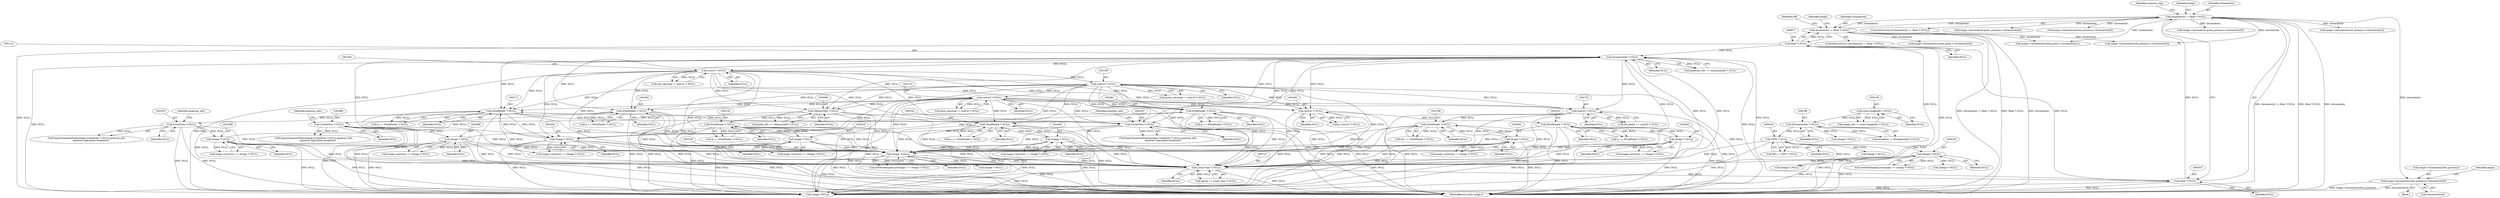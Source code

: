 digraph "0_ImageMagick_2bb6941a2d557f26a2f2049ade466e118eeaab91@array" {
"1000962" [label="(Call,image->chromaticity.blue_primary.x=chromaticity[4])"];
"1000912" [label="(Call,chromaticity != (float *) NULL)"];
"1000874" [label="(Call,chromaticity != (float *) NULL)"];
"1000876" [label="(Call,(float *) NULL)"];
"1000736" [label="(Call,(const char *) NULL)"];
"1002341" [label="(Call,(PixelPacket *) NULL)"];
"1002460" [label="(Call,(Image *) NULL)"];
"1001121" [label="(Call,(QuantumInfo *) NULL)"];
"1000914" [label="(Call,(float *) NULL)"];
"1001362" [label="(Call,(uint16 *) NULL)"];
"1001373" [label="(Call,(uint16 *) NULL)"];
"1001368" [label="(Call,(uint16 *) NULL)"];
"1001861" [label="(Call,(PixelPacket *) NULL)"];
"1001888" [label="(Call,(Image *) NULL)"];
"1001869" [label="(Call,(CacheView *) NULL)"];
"1002087" [label="(Call,(Image *) NULL)"];
"1002068" [label="(Call,(CacheView *) NULL)"];
"1002060" [label="(Call,(PixelPacket *) NULL)"];
"1003000" [label="(Call,(Image *) NULL)"];
"1002797" [label="(Call,(PixelPacket *) NULL)"];
"1002732" [label="(Call,(uint32 *) NULL)"];
"1003079" [label="(Call,(MemoryInfo *) NULL)"];
"1002639" [label="(Call,(Image *) NULL)"];
"1002522" [label="(Call,(PixelPacket *) NULL)"];
"1002489" [label="(Call,(uint32 *) NULL)"];
"1003149" [label="(Call,(PixelPacket *) NULL)"];
"1003228" [label="(Call,(Image *) NULL)"];
"1000317" [label="(Call,(Image *) NULL)"];
"1000243" [label="(Call,(TIFF *) NULL)"];
"1000185" [label="(Call,(ExceptionInfo *) NULL)"];
"1000158" [label="(Call,(const ImageInfo *) NULL)"];
"1003337" [label="(Call,(Image *) NULL)"];
"1002170" [label="(Call,(PixelPacket *) NULL)"];
"1002265" [label="(Call,(Image *) NULL)"];
"1002246" [label="(Call,(CacheView *) NULL)"];
"1000736" [label="(Call,(const char *) NULL)"];
"1003149" [label="(Call,(PixelPacket *) NULL)"];
"1002996" [label="(Call,image->previous == (Image *) NULL)"];
"1000912" [label="(Call,chromaticity != (float *) NULL)"];
"1002071" [label="(Identifier,quantum_info)"];
"1000905" [label="(Identifier,tiff)"];
"1003077" [label="(Call,pixel_info == (MemoryInfo *) NULL)"];
"1002168" [label="(Call,q == (PixelPacket *) NULL)"];
"1002799" [label="(Identifier,NULL)"];
"1000929" [label="(Call,image->chromaticity.red_primary.y=chromaticity[1])"];
"1000963" [label="(Call,image->chromaticity.blue_primary.x)"];
"1001859" [label="(Call,q == (PixelPacket *) NULL)"];
"1000183" [label="(Call,exception != (ExceptionInfo *) NULL)"];
"1000873" [label="(ControlStructure,if (chromaticity != (float *) NULL))"];
"1001360" [label="(Call,red_colormap != (uint16 *) NULL)"];
"1003339" [label="(Identifier,NULL)"];
"1002730" [label="(Call,tile_pixels == (uint32 *) NULL)"];
"1002795" [label="(Call,tile == (PixelPacket *) NULL)"];
"1000891" [label="(Call,image->chromaticity.white_point.y=chromaticity[1])"];
"1002524" [label="(Identifier,NULL)"];
"1003081" [label="(Identifier,NULL)"];
"1000911" [label="(ControlStructure,if (chromaticity != (float *) NULL))"];
"1003000" [label="(Call,(Image *) NULL)"];
"1001861" [label="(Call,(PixelPacket *) NULL)"];
"1003346" [label="(Call,(Image *) NULL)"];
"1002462" [label="(Identifier,NULL)"];
"1002339" [label="(Call,q == (PixelPacket *) NULL)"];
"1000970" [label="(Call,chromaticity[4])"];
"1003400" [label="(Call,(Image *)NULL)"];
"1003079" [label="(Call,(MemoryInfo *) NULL)"];
"1002083" [label="(Call,image->previous == (Image *) NULL)"];
"1002460" [label="(Call,(Image *) NULL)"];
"1001368" [label="(Call,(uint16 *) NULL)"];
"1000187" [label="(Identifier,NULL)"];
"1000962" [label="(Call,image->chromaticity.blue_primary.x=chromaticity[4])"];
"1000876" [label="(Call,(float *) NULL)"];
"1003334" [label="(Call,GetNextImageInList(image) == (Image *) NULL)"];
"1001863" [label="(Identifier,NULL)"];
"1001366" [label="(Call,green_colormap != (uint16 *) NULL)"];
"1000951" [label="(Call,image->chromaticity.green_primary.y=chromaticity[3])"];
"1002341" [label="(Call,(PixelPacket *) NULL)"];
"1001888" [label="(Call,(Image *) NULL)"];
"1003147" [label="(Call,q == (PixelPacket *) NULL)"];
"1002456" [label="(Call,image->previous == (Image *) NULL)"];
"1002087" [label="(Call,(Image *) NULL)"];
"1000917" [label="(Block,)"];
"1000987" [label="(Identifier,compress_tag)"];
"1002170" [label="(Call,(PixelPacket *) NULL)"];
"1000916" [label="(Identifier,NULL)"];
"1000317" [label="(Call,(Image *) NULL)"];
"1001362" [label="(Call,(uint16 *) NULL)"];
"1002343" [label="(Identifier,NULL)"];
"1000252" [label="(Call,(Image *) NULL)"];
"1002089" [label="(Identifier,NULL)"];
"1002244" [label="(Call,ImportQuantumPixels(image,(CacheView *) NULL,quantum_info,\n              quantum_type,pixels,exception))"];
"1000156" [label="(Call,image_info != (const ImageInfo *) NULL)"];
"1000977" [label="(Identifier,image)"];
"1002489" [label="(Call,(uint32 *) NULL)"];
"1001123" [label="(Identifier,NULL)"];
"1002246" [label="(Call,(CacheView *) NULL)"];
"1003224" [label="(Call,image->previous == (Image *) NULL)"];
"1001867" [label="(Call,ImportQuantumPixels(image,(CacheView *) NULL,quantum_info,\n            quantum_type,pixels,exception))"];
"1001869" [label="(Call,(CacheView *) NULL)"];
"1000880" [label="(Call,image->chromaticity.white_point.x=chromaticity[0])"];
"1002641" [label="(Identifier,NULL)"];
"1000314" [label="(Call,GetNextImageInList(image) == (Image *) NULL)"];
"1001871" [label="(Identifier,NULL)"];
"1002249" [label="(Identifier,quantum_info)"];
"1002639" [label="(Call,(Image *) NULL)"];
"1003230" [label="(Identifier,NULL)"];
"1001872" [label="(Identifier,quantum_info)"];
"1002522" [label="(Call,(PixelPacket *) NULL)"];
"1002491" [label="(Identifier,NULL)"];
"1000307" [label="(Call,(Image *) NULL)"];
"1001884" [label="(Call,image->previous == (Image *) NULL)"];
"1000922" [label="(Identifier,image)"];
"1002062" [label="(Identifier,NULL)"];
"1000973" [label="(Call,image->chromaticity.blue_primary.y=chromaticity[5])"];
"1000913" [label="(Identifier,chromaticity)"];
"1002248" [label="(Identifier,NULL)"];
"1001364" [label="(Identifier,NULL)"];
"1002068" [label="(Call,(CacheView *) NULL)"];
"1002066" [label="(Call,ImportQuantumPixels(image,(CacheView *) NULL,quantum_info,\n            quantum_type,pixels,exception))"];
"1000245" [label="(Identifier,NULL)"];
"1000185" [label="(Call,(ExceptionInfo *) NULL)"];
"1001119" [label="(Call,quantum_info == (QuantumInfo *) NULL)"];
"1000328" [label="(Call,(Image *) NULL)"];
"1001121" [label="(Call,(QuantumInfo *) NULL)"];
"1000158" [label="(Call,(const ImageInfo *) NULL)"];
"1002635" [label="(Call,image->previous == (Image *) NULL)"];
"1003002" [label="(Identifier,NULL)"];
"1001371" [label="(Call,blue_colormap != (uint16 *) NULL)"];
"1002487" [label="(Call,p=(uint32 *) NULL)"];
"1002520" [label="(Call,q == (PixelPacket *) NULL)"];
"1002070" [label="(Identifier,NULL)"];
"1000160" [label="(Identifier,NULL)"];
"1002267" [label="(Identifier,NULL)"];
"1003406" [label="(MethodReturn,static Image *)"];
"1000878" [label="(Identifier,NULL)"];
"1002261" [label="(Call,image->previous == (Image *) NULL)"];
"1000241" [label="(Call,tiff == (TIFF *) NULL)"];
"1000884" [label="(Identifier,image)"];
"1001375" [label="(Identifier,NULL)"];
"1003151" [label="(Identifier,NULL)"];
"1000319" [label="(Identifier,NULL)"];
"1000215" [label="(Call,(Image *) NULL)"];
"1000738" [label="(Identifier,NULL)"];
"1002734" [label="(Identifier,NULL)"];
"1003337" [label="(Call,(Image *) NULL)"];
"1003228" [label="(Call,(Image *) NULL)"];
"1002732" [label="(Call,(uint32 *) NULL)"];
"1000940" [label="(Call,image->chromaticity.green_primary.x=chromaticity[2])"];
"1000243" [label="(Call,(TIFF *) NULL)"];
"1000918" [label="(Call,image->chromaticity.red_primary.x=chromaticity[0])"];
"1000874" [label="(Call,chromaticity != (float *) NULL)"];
"1002058" [label="(Call,q == (PixelPacket *) NULL)"];
"1000914" [label="(Call,(float *) NULL)"];
"1002265" [label="(Call,(Image *) NULL)"];
"1000734" [label="(Call,option == (const char *) NULL)"];
"1002172" [label="(Identifier,NULL)"];
"1001373" [label="(Call,(uint16 *) NULL)"];
"1002797" [label="(Call,(PixelPacket *) NULL)"];
"1001370" [label="(Identifier,NULL)"];
"1002060" [label="(Call,(PixelPacket *) NULL)"];
"1001890" [label="(Identifier,NULL)"];
"1000875" [label="(Identifier,chromaticity)"];
"1000962" -> "1000917"  [label="AST: "];
"1000962" -> "1000970"  [label="CFG: "];
"1000963" -> "1000962"  [label="AST: "];
"1000970" -> "1000962"  [label="AST: "];
"1000977" -> "1000962"  [label="CFG: "];
"1000962" -> "1003406"  [label="DDG: image->chromaticity.blue_primary.x"];
"1000962" -> "1003406"  [label="DDG: chromaticity[4]"];
"1000912" -> "1000962"  [label="DDG: chromaticity"];
"1000912" -> "1000911"  [label="AST: "];
"1000912" -> "1000914"  [label="CFG: "];
"1000913" -> "1000912"  [label="AST: "];
"1000914" -> "1000912"  [label="AST: "];
"1000922" -> "1000912"  [label="CFG: "];
"1000987" -> "1000912"  [label="CFG: "];
"1000912" -> "1003406"  [label="DDG: chromaticity != (float *) NULL"];
"1000912" -> "1003406"  [label="DDG: (float *) NULL"];
"1000912" -> "1003406"  [label="DDG: chromaticity"];
"1000912" -> "1000874"  [label="DDG: chromaticity"];
"1000912" -> "1000891"  [label="DDG: chromaticity"];
"1000874" -> "1000912"  [label="DDG: chromaticity"];
"1000914" -> "1000912"  [label="DDG: NULL"];
"1000912" -> "1000918"  [label="DDG: chromaticity"];
"1000912" -> "1000929"  [label="DDG: chromaticity"];
"1000912" -> "1000940"  [label="DDG: chromaticity"];
"1000912" -> "1000951"  [label="DDG: chromaticity"];
"1000912" -> "1000973"  [label="DDG: chromaticity"];
"1000874" -> "1000873"  [label="AST: "];
"1000874" -> "1000876"  [label="CFG: "];
"1000875" -> "1000874"  [label="AST: "];
"1000876" -> "1000874"  [label="AST: "];
"1000884" -> "1000874"  [label="CFG: "];
"1000905" -> "1000874"  [label="CFG: "];
"1000874" -> "1003406"  [label="DDG: chromaticity != (float *) NULL"];
"1000874" -> "1003406"  [label="DDG: (float *) NULL"];
"1000874" -> "1003406"  [label="DDG: chromaticity"];
"1000876" -> "1000874"  [label="DDG: NULL"];
"1000874" -> "1000880"  [label="DDG: chromaticity"];
"1000874" -> "1000891"  [label="DDG: chromaticity"];
"1000874" -> "1000918"  [label="DDG: chromaticity"];
"1000876" -> "1000878"  [label="CFG: "];
"1000877" -> "1000876"  [label="AST: "];
"1000878" -> "1000876"  [label="AST: "];
"1000876" -> "1003406"  [label="DDG: NULL"];
"1000736" -> "1000876"  [label="DDG: NULL"];
"1000876" -> "1000914"  [label="DDG: NULL"];
"1000876" -> "1001121"  [label="DDG: NULL"];
"1000876" -> "1003400"  [label="DDG: NULL"];
"1000736" -> "1000734"  [label="AST: "];
"1000736" -> "1000738"  [label="CFG: "];
"1000737" -> "1000736"  [label="AST: "];
"1000738" -> "1000736"  [label="AST: "];
"1000734" -> "1000736"  [label="CFG: "];
"1000736" -> "1003406"  [label="DDG: NULL"];
"1000736" -> "1000734"  [label="DDG: NULL"];
"1002341" -> "1000736"  [label="DDG: NULL"];
"1002460" -> "1000736"  [label="DDG: NULL"];
"1001861" -> "1000736"  [label="DDG: NULL"];
"1001121" -> "1000736"  [label="DDG: NULL"];
"1001888" -> "1000736"  [label="DDG: NULL"];
"1001869" -> "1000736"  [label="DDG: NULL"];
"1002087" -> "1000736"  [label="DDG: NULL"];
"1003000" -> "1000736"  [label="DDG: NULL"];
"1003079" -> "1000736"  [label="DDG: NULL"];
"1001368" -> "1000736"  [label="DDG: NULL"];
"1002639" -> "1000736"  [label="DDG: NULL"];
"1003149" -> "1000736"  [label="DDG: NULL"];
"1002060" -> "1000736"  [label="DDG: NULL"];
"1000317" -> "1000736"  [label="DDG: NULL"];
"1002522" -> "1000736"  [label="DDG: NULL"];
"1003337" -> "1000736"  [label="DDG: NULL"];
"1001362" -> "1000736"  [label="DDG: NULL"];
"1002170" -> "1000736"  [label="DDG: NULL"];
"1002265" -> "1000736"  [label="DDG: NULL"];
"1001373" -> "1000736"  [label="DDG: NULL"];
"1002732" -> "1000736"  [label="DDG: NULL"];
"1002797" -> "1000736"  [label="DDG: NULL"];
"1000243" -> "1000736"  [label="DDG: NULL"];
"1002246" -> "1000736"  [label="DDG: NULL"];
"1002068" -> "1000736"  [label="DDG: NULL"];
"1002489" -> "1000736"  [label="DDG: NULL"];
"1003228" -> "1000736"  [label="DDG: NULL"];
"1000736" -> "1000914"  [label="DDG: NULL"];
"1000736" -> "1001121"  [label="DDG: NULL"];
"1000736" -> "1003400"  [label="DDG: NULL"];
"1002341" -> "1002339"  [label="AST: "];
"1002341" -> "1002343"  [label="CFG: "];
"1002342" -> "1002341"  [label="AST: "];
"1002343" -> "1002341"  [label="AST: "];
"1002339" -> "1002341"  [label="CFG: "];
"1002341" -> "1003406"  [label="DDG: NULL"];
"1002341" -> "1002339"  [label="DDG: NULL"];
"1002460" -> "1002341"  [label="DDG: NULL"];
"1001121" -> "1002341"  [label="DDG: NULL"];
"1001362" -> "1002341"  [label="DDG: NULL"];
"1001373" -> "1002341"  [label="DDG: NULL"];
"1001368" -> "1002341"  [label="DDG: NULL"];
"1002341" -> "1002460"  [label="DDG: NULL"];
"1002341" -> "1003337"  [label="DDG: NULL"];
"1002341" -> "1003400"  [label="DDG: NULL"];
"1002460" -> "1002456"  [label="AST: "];
"1002460" -> "1002462"  [label="CFG: "];
"1002461" -> "1002460"  [label="AST: "];
"1002462" -> "1002460"  [label="AST: "];
"1002456" -> "1002460"  [label="CFG: "];
"1002460" -> "1003406"  [label="DDG: NULL"];
"1002460" -> "1002456"  [label="DDG: NULL"];
"1002460" -> "1003337"  [label="DDG: NULL"];
"1002460" -> "1003400"  [label="DDG: NULL"];
"1001121" -> "1001119"  [label="AST: "];
"1001121" -> "1001123"  [label="CFG: "];
"1001122" -> "1001121"  [label="AST: "];
"1001123" -> "1001121"  [label="AST: "];
"1001119" -> "1001121"  [label="CFG: "];
"1001121" -> "1003406"  [label="DDG: NULL"];
"1001121" -> "1001119"  [label="DDG: NULL"];
"1000914" -> "1001121"  [label="DDG: NULL"];
"1001121" -> "1001362"  [label="DDG: NULL"];
"1001121" -> "1001861"  [label="DDG: NULL"];
"1001121" -> "1002060"  [label="DDG: NULL"];
"1001121" -> "1002170"  [label="DDG: NULL"];
"1001121" -> "1002246"  [label="DDG: NULL"];
"1001121" -> "1002265"  [label="DDG: NULL"];
"1001121" -> "1002489"  [label="DDG: NULL"];
"1001121" -> "1002732"  [label="DDG: NULL"];
"1001121" -> "1003079"  [label="DDG: NULL"];
"1001121" -> "1003337"  [label="DDG: NULL"];
"1001121" -> "1003400"  [label="DDG: NULL"];
"1000914" -> "1000916"  [label="CFG: "];
"1000915" -> "1000914"  [label="AST: "];
"1000916" -> "1000914"  [label="AST: "];
"1000914" -> "1003406"  [label="DDG: NULL"];
"1000914" -> "1003400"  [label="DDG: NULL"];
"1001362" -> "1001360"  [label="AST: "];
"1001362" -> "1001364"  [label="CFG: "];
"1001363" -> "1001362"  [label="AST: "];
"1001364" -> "1001362"  [label="AST: "];
"1001360" -> "1001362"  [label="CFG: "];
"1001362" -> "1003406"  [label="DDG: NULL"];
"1001362" -> "1001360"  [label="DDG: NULL"];
"1001362" -> "1001368"  [label="DDG: NULL"];
"1001362" -> "1001861"  [label="DDG: NULL"];
"1001362" -> "1002060"  [label="DDG: NULL"];
"1001362" -> "1002170"  [label="DDG: NULL"];
"1001362" -> "1002246"  [label="DDG: NULL"];
"1001362" -> "1002265"  [label="DDG: NULL"];
"1001362" -> "1002489"  [label="DDG: NULL"];
"1001362" -> "1002732"  [label="DDG: NULL"];
"1001362" -> "1003079"  [label="DDG: NULL"];
"1001362" -> "1003337"  [label="DDG: NULL"];
"1001362" -> "1003400"  [label="DDG: NULL"];
"1001373" -> "1001371"  [label="AST: "];
"1001373" -> "1001375"  [label="CFG: "];
"1001374" -> "1001373"  [label="AST: "];
"1001375" -> "1001373"  [label="AST: "];
"1001371" -> "1001373"  [label="CFG: "];
"1001373" -> "1003406"  [label="DDG: NULL"];
"1001373" -> "1001371"  [label="DDG: NULL"];
"1001368" -> "1001373"  [label="DDG: NULL"];
"1001373" -> "1001861"  [label="DDG: NULL"];
"1001373" -> "1002060"  [label="DDG: NULL"];
"1001373" -> "1002170"  [label="DDG: NULL"];
"1001373" -> "1002246"  [label="DDG: NULL"];
"1001373" -> "1002265"  [label="DDG: NULL"];
"1001373" -> "1002489"  [label="DDG: NULL"];
"1001373" -> "1002732"  [label="DDG: NULL"];
"1001373" -> "1003079"  [label="DDG: NULL"];
"1001373" -> "1003337"  [label="DDG: NULL"];
"1001373" -> "1003400"  [label="DDG: NULL"];
"1001368" -> "1001366"  [label="AST: "];
"1001368" -> "1001370"  [label="CFG: "];
"1001369" -> "1001368"  [label="AST: "];
"1001370" -> "1001368"  [label="AST: "];
"1001366" -> "1001368"  [label="CFG: "];
"1001368" -> "1003406"  [label="DDG: NULL"];
"1001368" -> "1001366"  [label="DDG: NULL"];
"1001368" -> "1001861"  [label="DDG: NULL"];
"1001368" -> "1002060"  [label="DDG: NULL"];
"1001368" -> "1002170"  [label="DDG: NULL"];
"1001368" -> "1002246"  [label="DDG: NULL"];
"1001368" -> "1002265"  [label="DDG: NULL"];
"1001368" -> "1002489"  [label="DDG: NULL"];
"1001368" -> "1002732"  [label="DDG: NULL"];
"1001368" -> "1003079"  [label="DDG: NULL"];
"1001368" -> "1003337"  [label="DDG: NULL"];
"1001368" -> "1003400"  [label="DDG: NULL"];
"1001861" -> "1001859"  [label="AST: "];
"1001861" -> "1001863"  [label="CFG: "];
"1001862" -> "1001861"  [label="AST: "];
"1001863" -> "1001861"  [label="AST: "];
"1001859" -> "1001861"  [label="CFG: "];
"1001861" -> "1003406"  [label="DDG: NULL"];
"1001861" -> "1001859"  [label="DDG: NULL"];
"1001888" -> "1001861"  [label="DDG: NULL"];
"1001861" -> "1001869"  [label="DDG: NULL"];
"1001861" -> "1003337"  [label="DDG: NULL"];
"1001861" -> "1003400"  [label="DDG: NULL"];
"1001888" -> "1001884"  [label="AST: "];
"1001888" -> "1001890"  [label="CFG: "];
"1001889" -> "1001888"  [label="AST: "];
"1001890" -> "1001888"  [label="AST: "];
"1001884" -> "1001888"  [label="CFG: "];
"1001888" -> "1003406"  [label="DDG: NULL"];
"1001888" -> "1001884"  [label="DDG: NULL"];
"1001869" -> "1001888"  [label="DDG: NULL"];
"1001888" -> "1003337"  [label="DDG: NULL"];
"1001888" -> "1003400"  [label="DDG: NULL"];
"1001869" -> "1001867"  [label="AST: "];
"1001869" -> "1001871"  [label="CFG: "];
"1001870" -> "1001869"  [label="AST: "];
"1001871" -> "1001869"  [label="AST: "];
"1001872" -> "1001869"  [label="CFG: "];
"1001869" -> "1003406"  [label="DDG: NULL"];
"1001869" -> "1001867"  [label="DDG: NULL"];
"1001869" -> "1003337"  [label="DDG: NULL"];
"1001869" -> "1003400"  [label="DDG: NULL"];
"1002087" -> "1002083"  [label="AST: "];
"1002087" -> "1002089"  [label="CFG: "];
"1002088" -> "1002087"  [label="AST: "];
"1002089" -> "1002087"  [label="AST: "];
"1002083" -> "1002087"  [label="CFG: "];
"1002087" -> "1003406"  [label="DDG: NULL"];
"1002087" -> "1002060"  [label="DDG: NULL"];
"1002087" -> "1002083"  [label="DDG: NULL"];
"1002068" -> "1002087"  [label="DDG: NULL"];
"1002087" -> "1003337"  [label="DDG: NULL"];
"1002087" -> "1003400"  [label="DDG: NULL"];
"1002068" -> "1002066"  [label="AST: "];
"1002068" -> "1002070"  [label="CFG: "];
"1002069" -> "1002068"  [label="AST: "];
"1002070" -> "1002068"  [label="AST: "];
"1002071" -> "1002068"  [label="CFG: "];
"1002068" -> "1003406"  [label="DDG: NULL"];
"1002068" -> "1002066"  [label="DDG: NULL"];
"1002060" -> "1002068"  [label="DDG: NULL"];
"1002068" -> "1003337"  [label="DDG: NULL"];
"1002068" -> "1003400"  [label="DDG: NULL"];
"1002060" -> "1002058"  [label="AST: "];
"1002060" -> "1002062"  [label="CFG: "];
"1002061" -> "1002060"  [label="AST: "];
"1002062" -> "1002060"  [label="AST: "];
"1002058" -> "1002060"  [label="CFG: "];
"1002060" -> "1003406"  [label="DDG: NULL"];
"1002060" -> "1002058"  [label="DDG: NULL"];
"1002060" -> "1003337"  [label="DDG: NULL"];
"1002060" -> "1003400"  [label="DDG: NULL"];
"1003000" -> "1002996"  [label="AST: "];
"1003000" -> "1003002"  [label="CFG: "];
"1003001" -> "1003000"  [label="AST: "];
"1003002" -> "1003000"  [label="AST: "];
"1002996" -> "1003000"  [label="CFG: "];
"1003000" -> "1003406"  [label="DDG: NULL"];
"1003000" -> "1002797"  [label="DDG: NULL"];
"1003000" -> "1002996"  [label="DDG: NULL"];
"1002797" -> "1003000"  [label="DDG: NULL"];
"1003000" -> "1003337"  [label="DDG: NULL"];
"1003000" -> "1003400"  [label="DDG: NULL"];
"1002797" -> "1002795"  [label="AST: "];
"1002797" -> "1002799"  [label="CFG: "];
"1002798" -> "1002797"  [label="AST: "];
"1002799" -> "1002797"  [label="AST: "];
"1002795" -> "1002797"  [label="CFG: "];
"1002797" -> "1003406"  [label="DDG: NULL"];
"1002797" -> "1002795"  [label="DDG: NULL"];
"1002732" -> "1002797"  [label="DDG: NULL"];
"1002797" -> "1003337"  [label="DDG: NULL"];
"1002797" -> "1003400"  [label="DDG: NULL"];
"1002732" -> "1002730"  [label="AST: "];
"1002732" -> "1002734"  [label="CFG: "];
"1002733" -> "1002732"  [label="AST: "];
"1002734" -> "1002732"  [label="AST: "];
"1002730" -> "1002732"  [label="CFG: "];
"1002732" -> "1003406"  [label="DDG: NULL"];
"1002732" -> "1002730"  [label="DDG: NULL"];
"1002732" -> "1003337"  [label="DDG: NULL"];
"1002732" -> "1003400"  [label="DDG: NULL"];
"1003079" -> "1003077"  [label="AST: "];
"1003079" -> "1003081"  [label="CFG: "];
"1003080" -> "1003079"  [label="AST: "];
"1003081" -> "1003079"  [label="AST: "];
"1003077" -> "1003079"  [label="CFG: "];
"1003079" -> "1003406"  [label="DDG: NULL"];
"1003079" -> "1003077"  [label="DDG: NULL"];
"1003079" -> "1003149"  [label="DDG: NULL"];
"1003079" -> "1003337"  [label="DDG: NULL"];
"1003079" -> "1003400"  [label="DDG: NULL"];
"1002639" -> "1002635"  [label="AST: "];
"1002639" -> "1002641"  [label="CFG: "];
"1002640" -> "1002639"  [label="AST: "];
"1002641" -> "1002639"  [label="AST: "];
"1002635" -> "1002639"  [label="CFG: "];
"1002639" -> "1003406"  [label="DDG: NULL"];
"1002639" -> "1002522"  [label="DDG: NULL"];
"1002639" -> "1002635"  [label="DDG: NULL"];
"1002522" -> "1002639"  [label="DDG: NULL"];
"1002639" -> "1003337"  [label="DDG: NULL"];
"1002639" -> "1003400"  [label="DDG: NULL"];
"1002522" -> "1002520"  [label="AST: "];
"1002522" -> "1002524"  [label="CFG: "];
"1002523" -> "1002522"  [label="AST: "];
"1002524" -> "1002522"  [label="AST: "];
"1002520" -> "1002522"  [label="CFG: "];
"1002522" -> "1003406"  [label="DDG: NULL"];
"1002522" -> "1002520"  [label="DDG: NULL"];
"1002489" -> "1002522"  [label="DDG: NULL"];
"1002522" -> "1003337"  [label="DDG: NULL"];
"1002522" -> "1003400"  [label="DDG: NULL"];
"1002489" -> "1002487"  [label="AST: "];
"1002489" -> "1002491"  [label="CFG: "];
"1002490" -> "1002489"  [label="AST: "];
"1002491" -> "1002489"  [label="AST: "];
"1002487" -> "1002489"  [label="CFG: "];
"1002489" -> "1003406"  [label="DDG: NULL"];
"1002489" -> "1002487"  [label="DDG: NULL"];
"1002489" -> "1003337"  [label="DDG: NULL"];
"1002489" -> "1003400"  [label="DDG: NULL"];
"1003149" -> "1003147"  [label="AST: "];
"1003149" -> "1003151"  [label="CFG: "];
"1003150" -> "1003149"  [label="AST: "];
"1003151" -> "1003149"  [label="AST: "];
"1003147" -> "1003149"  [label="CFG: "];
"1003149" -> "1003406"  [label="DDG: NULL"];
"1003149" -> "1003147"  [label="DDG: NULL"];
"1003228" -> "1003149"  [label="DDG: NULL"];
"1003149" -> "1003228"  [label="DDG: NULL"];
"1003149" -> "1003337"  [label="DDG: NULL"];
"1003149" -> "1003400"  [label="DDG: NULL"];
"1003228" -> "1003224"  [label="AST: "];
"1003228" -> "1003230"  [label="CFG: "];
"1003229" -> "1003228"  [label="AST: "];
"1003230" -> "1003228"  [label="AST: "];
"1003224" -> "1003228"  [label="CFG: "];
"1003228" -> "1003406"  [label="DDG: NULL"];
"1003228" -> "1003224"  [label="DDG: NULL"];
"1003228" -> "1003337"  [label="DDG: NULL"];
"1003228" -> "1003400"  [label="DDG: NULL"];
"1000317" -> "1000314"  [label="AST: "];
"1000317" -> "1000319"  [label="CFG: "];
"1000318" -> "1000317"  [label="AST: "];
"1000319" -> "1000317"  [label="AST: "];
"1000314" -> "1000317"  [label="CFG: "];
"1000317" -> "1003406"  [label="DDG: NULL"];
"1000317" -> "1000307"  [label="DDG: NULL"];
"1000317" -> "1000314"  [label="DDG: NULL"];
"1000243" -> "1000317"  [label="DDG: NULL"];
"1000317" -> "1000328"  [label="DDG: NULL"];
"1000317" -> "1003400"  [label="DDG: NULL"];
"1000243" -> "1000241"  [label="AST: "];
"1000243" -> "1000245"  [label="CFG: "];
"1000244" -> "1000243"  [label="AST: "];
"1000245" -> "1000243"  [label="AST: "];
"1000241" -> "1000243"  [label="CFG: "];
"1000243" -> "1003406"  [label="DDG: NULL"];
"1000243" -> "1000241"  [label="DDG: NULL"];
"1000185" -> "1000243"  [label="DDG: NULL"];
"1000243" -> "1000252"  [label="DDG: NULL"];
"1000243" -> "1000307"  [label="DDG: NULL"];
"1000243" -> "1003400"  [label="DDG: NULL"];
"1000185" -> "1000183"  [label="AST: "];
"1000185" -> "1000187"  [label="CFG: "];
"1000186" -> "1000185"  [label="AST: "];
"1000187" -> "1000185"  [label="AST: "];
"1000183" -> "1000185"  [label="CFG: "];
"1000185" -> "1000183"  [label="DDG: NULL"];
"1000158" -> "1000185"  [label="DDG: NULL"];
"1000185" -> "1000215"  [label="DDG: NULL"];
"1000158" -> "1000156"  [label="AST: "];
"1000158" -> "1000160"  [label="CFG: "];
"1000159" -> "1000158"  [label="AST: "];
"1000160" -> "1000158"  [label="AST: "];
"1000156" -> "1000158"  [label="CFG: "];
"1000158" -> "1000156"  [label="DDG: NULL"];
"1003337" -> "1003334"  [label="AST: "];
"1003337" -> "1003339"  [label="CFG: "];
"1003338" -> "1003337"  [label="AST: "];
"1003339" -> "1003337"  [label="AST: "];
"1003334" -> "1003337"  [label="CFG: "];
"1003337" -> "1003406"  [label="DDG: NULL"];
"1003337" -> "1003334"  [label="DDG: NULL"];
"1002170" -> "1003337"  [label="DDG: NULL"];
"1002265" -> "1003337"  [label="DDG: NULL"];
"1002246" -> "1003337"  [label="DDG: NULL"];
"1003337" -> "1003346"  [label="DDG: NULL"];
"1003337" -> "1003400"  [label="DDG: NULL"];
"1002170" -> "1002168"  [label="AST: "];
"1002170" -> "1002172"  [label="CFG: "];
"1002171" -> "1002170"  [label="AST: "];
"1002172" -> "1002170"  [label="AST: "];
"1002168" -> "1002170"  [label="CFG: "];
"1002170" -> "1003406"  [label="DDG: NULL"];
"1002170" -> "1002168"  [label="DDG: NULL"];
"1002265" -> "1002170"  [label="DDG: NULL"];
"1002246" -> "1002170"  [label="DDG: NULL"];
"1002170" -> "1002246"  [label="DDG: NULL"];
"1002170" -> "1002265"  [label="DDG: NULL"];
"1002170" -> "1003400"  [label="DDG: NULL"];
"1002265" -> "1002261"  [label="AST: "];
"1002265" -> "1002267"  [label="CFG: "];
"1002266" -> "1002265"  [label="AST: "];
"1002267" -> "1002265"  [label="AST: "];
"1002261" -> "1002265"  [label="CFG: "];
"1002265" -> "1003406"  [label="DDG: NULL"];
"1002265" -> "1002261"  [label="DDG: NULL"];
"1002246" -> "1002265"  [label="DDG: NULL"];
"1002265" -> "1003400"  [label="DDG: NULL"];
"1002246" -> "1002244"  [label="AST: "];
"1002246" -> "1002248"  [label="CFG: "];
"1002247" -> "1002246"  [label="AST: "];
"1002248" -> "1002246"  [label="AST: "];
"1002249" -> "1002246"  [label="CFG: "];
"1002246" -> "1003406"  [label="DDG: NULL"];
"1002246" -> "1002244"  [label="DDG: NULL"];
"1002246" -> "1003400"  [label="DDG: NULL"];
}
